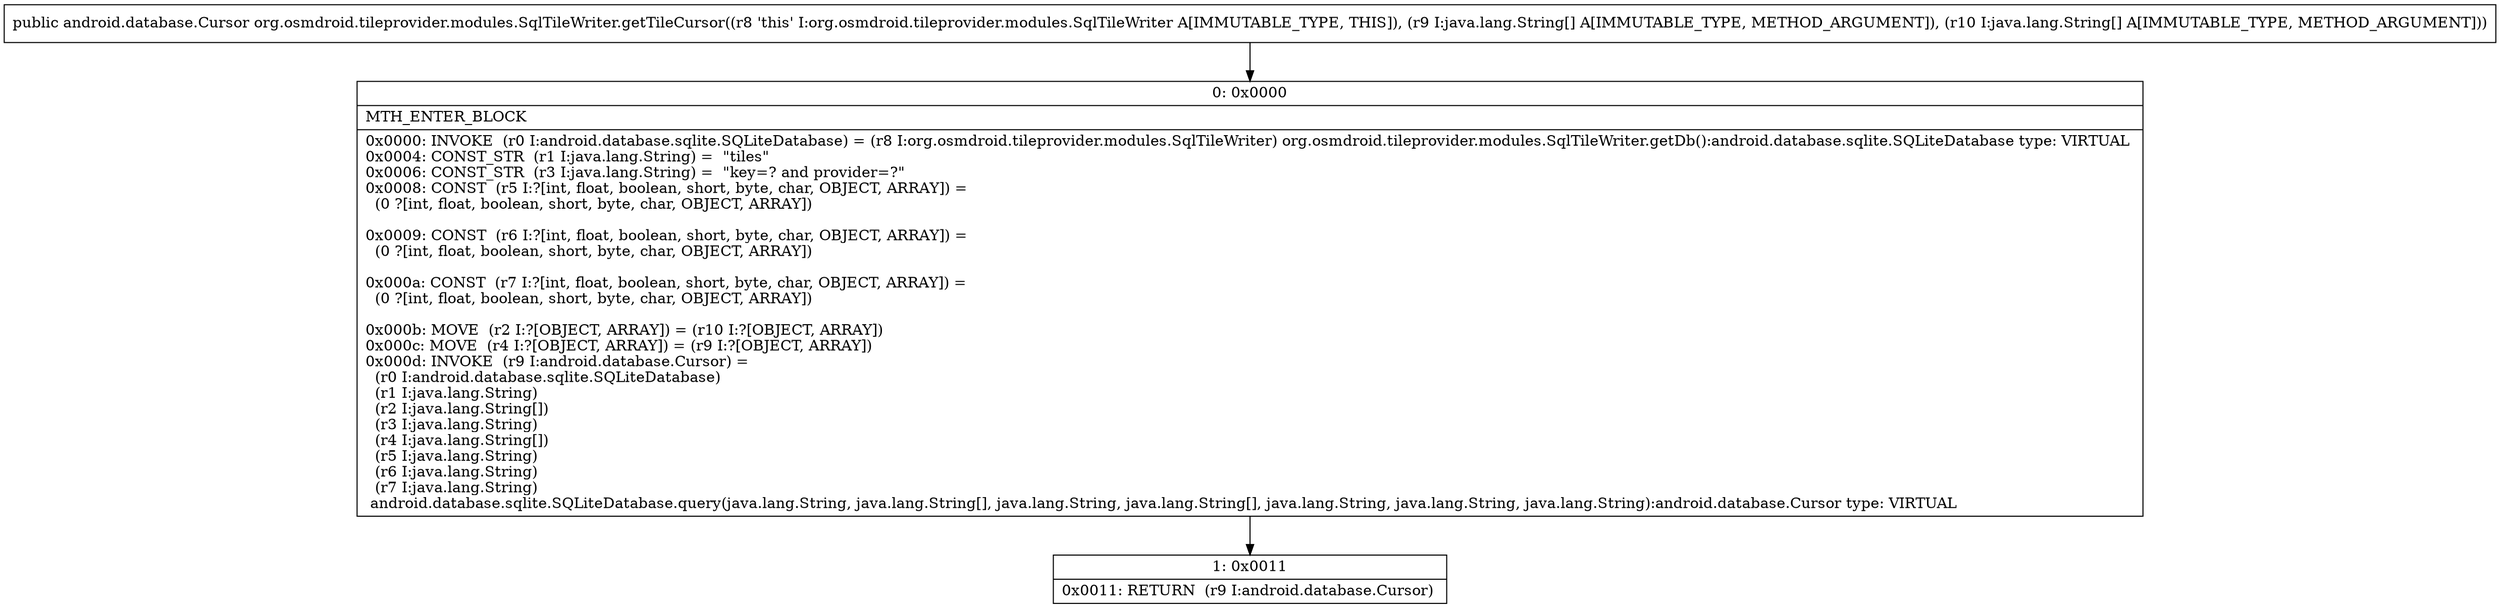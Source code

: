 digraph "CFG fororg.osmdroid.tileprovider.modules.SqlTileWriter.getTileCursor([Ljava\/lang\/String;[Ljava\/lang\/String;)Landroid\/database\/Cursor;" {
Node_0 [shape=record,label="{0\:\ 0x0000|MTH_ENTER_BLOCK\l|0x0000: INVOKE  (r0 I:android.database.sqlite.SQLiteDatabase) = (r8 I:org.osmdroid.tileprovider.modules.SqlTileWriter) org.osmdroid.tileprovider.modules.SqlTileWriter.getDb():android.database.sqlite.SQLiteDatabase type: VIRTUAL \l0x0004: CONST_STR  (r1 I:java.lang.String) =  \"tiles\" \l0x0006: CONST_STR  (r3 I:java.lang.String) =  \"key=? and provider=?\" \l0x0008: CONST  (r5 I:?[int, float, boolean, short, byte, char, OBJECT, ARRAY]) = \l  (0 ?[int, float, boolean, short, byte, char, OBJECT, ARRAY])\l \l0x0009: CONST  (r6 I:?[int, float, boolean, short, byte, char, OBJECT, ARRAY]) = \l  (0 ?[int, float, boolean, short, byte, char, OBJECT, ARRAY])\l \l0x000a: CONST  (r7 I:?[int, float, boolean, short, byte, char, OBJECT, ARRAY]) = \l  (0 ?[int, float, boolean, short, byte, char, OBJECT, ARRAY])\l \l0x000b: MOVE  (r2 I:?[OBJECT, ARRAY]) = (r10 I:?[OBJECT, ARRAY]) \l0x000c: MOVE  (r4 I:?[OBJECT, ARRAY]) = (r9 I:?[OBJECT, ARRAY]) \l0x000d: INVOKE  (r9 I:android.database.Cursor) = \l  (r0 I:android.database.sqlite.SQLiteDatabase)\l  (r1 I:java.lang.String)\l  (r2 I:java.lang.String[])\l  (r3 I:java.lang.String)\l  (r4 I:java.lang.String[])\l  (r5 I:java.lang.String)\l  (r6 I:java.lang.String)\l  (r7 I:java.lang.String)\l android.database.sqlite.SQLiteDatabase.query(java.lang.String, java.lang.String[], java.lang.String, java.lang.String[], java.lang.String, java.lang.String, java.lang.String):android.database.Cursor type: VIRTUAL \l}"];
Node_1 [shape=record,label="{1\:\ 0x0011|0x0011: RETURN  (r9 I:android.database.Cursor) \l}"];
MethodNode[shape=record,label="{public android.database.Cursor org.osmdroid.tileprovider.modules.SqlTileWriter.getTileCursor((r8 'this' I:org.osmdroid.tileprovider.modules.SqlTileWriter A[IMMUTABLE_TYPE, THIS]), (r9 I:java.lang.String[] A[IMMUTABLE_TYPE, METHOD_ARGUMENT]), (r10 I:java.lang.String[] A[IMMUTABLE_TYPE, METHOD_ARGUMENT])) }"];
MethodNode -> Node_0;
Node_0 -> Node_1;
}

